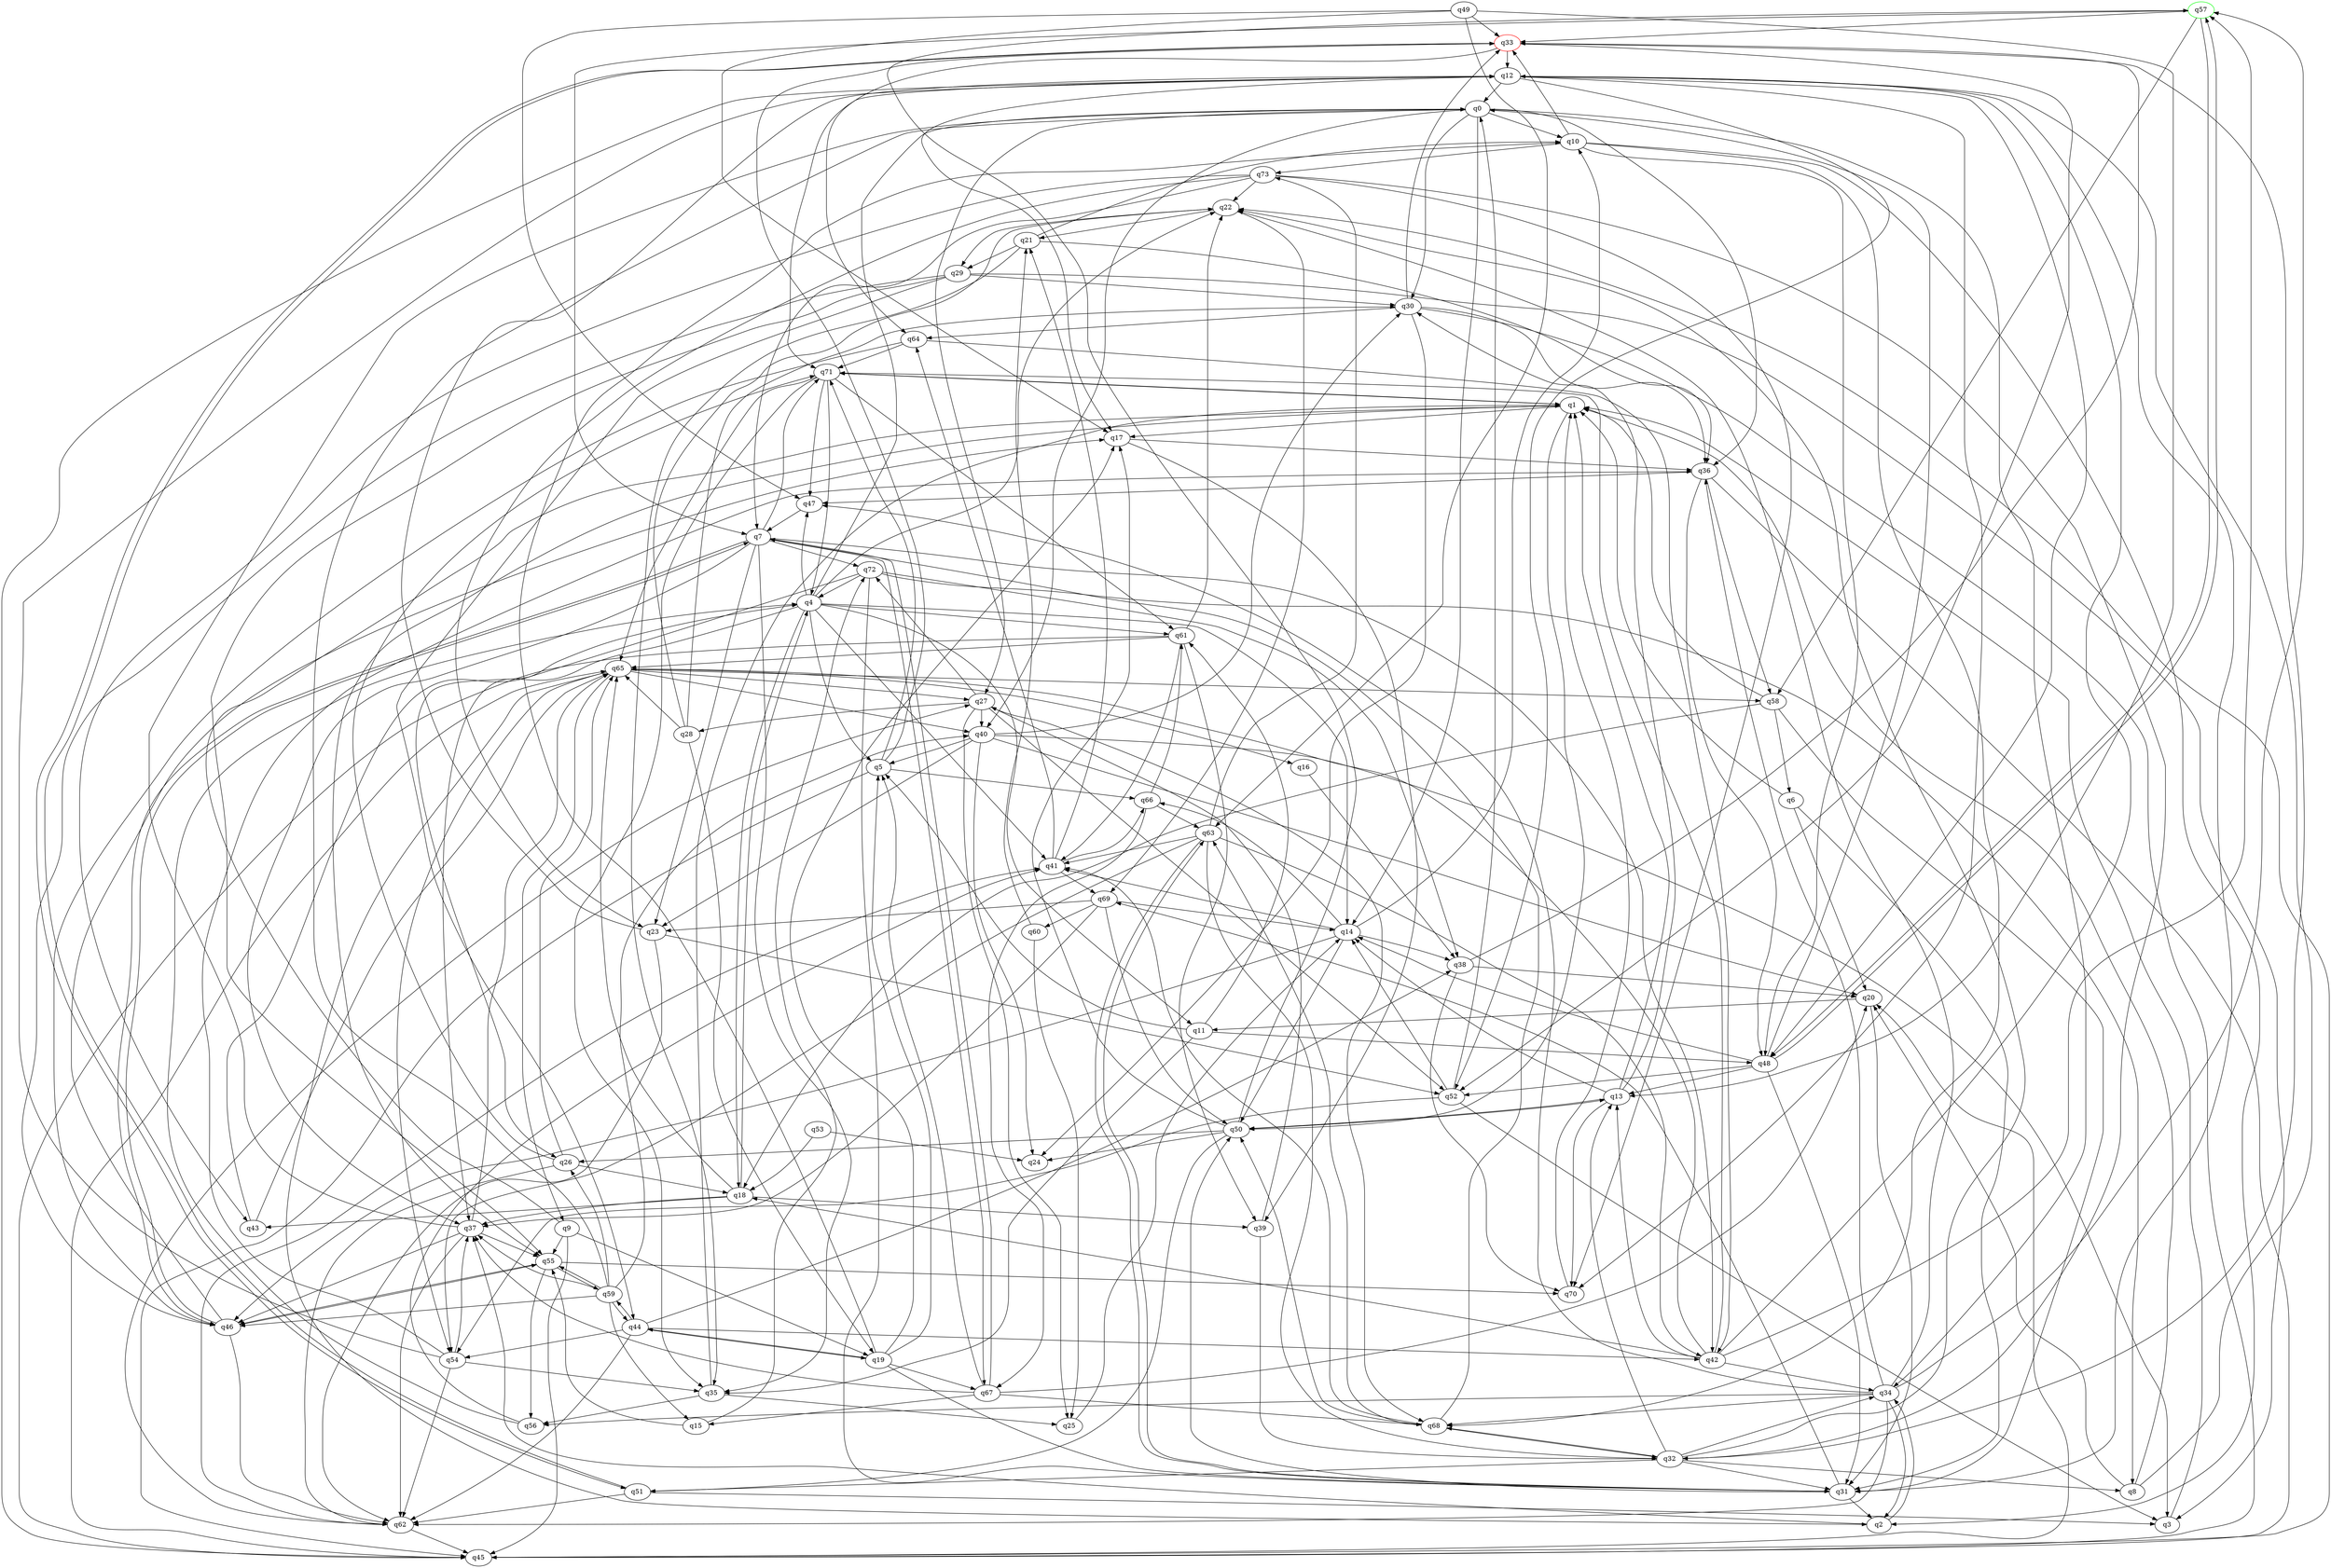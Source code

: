 digraph A{
q57 [initial=1,color=green];
q33 [final=1,color=red];
q0 -> q10;
q0 -> q14;
q0 -> q27;
q0 -> q30;
q0 -> q34;
q0 -> q36;
q0 -> q40;
q1 -> q17;
q1 -> q50;
q1 -> q55;
q1 -> q71;
q2 -> q34;
q2 -> q37;
q3 -> q1;
q4 -> q0;
q4 -> q5;
q4 -> q11;
q4 -> q14;
q4 -> q18;
q4 -> q22;
q4 -> q37;
q4 -> q41;
q4 -> q47;
q4 -> q61;
q5 -> q33;
q5 -> q45;
q5 -> q66;
q5 -> q71;
q6 -> q1;
q6 -> q20;
q6 -> q31;
q7 -> q23;
q7 -> q35;
q7 -> q37;
q7 -> q42;
q7 -> q46;
q7 -> q67;
q7 -> q71;
q7 -> q72;
q8 -> q1;
q8 -> q12;
q8 -> q20;
q9 -> q1;
q9 -> q19;
q9 -> q45;
q9 -> q55;
q10 -> q2;
q10 -> q33;
q10 -> q48;
q10 -> q68;
q10 -> q73;
q11 -> q5;
q11 -> q35;
q11 -> q48;
q11 -> q61;
q12 -> q0;
q12 -> q17;
q12 -> q31;
q12 -> q48;
q12 -> q52;
q12 -> q70;
q12 -> q71;
q13 -> q1;
q13 -> q14;
q13 -> q30;
q13 -> q50;
q13 -> q70;
q14 -> q10;
q14 -> q38;
q14 -> q41;
q14 -> q46;
q14 -> q50;
q14 -> q66;
q15 -> q55;
q15 -> q72;
q16 -> q38;
q17 -> q36;
q17 -> q39;
q18 -> q4;
q18 -> q37;
q18 -> q39;
q18 -> q43;
q18 -> q65;
q19 -> q5;
q19 -> q10;
q19 -> q17;
q19 -> q31;
q19 -> q44;
q19 -> q67;
q20 -> q11;
q20 -> q31;
q21 -> q10;
q21 -> q29;
q21 -> q35;
q21 -> q36;
q22 -> q21;
q22 -> q29;
q22 -> q69;
q23 -> q12;
q23 -> q52;
q23 -> q62;
q25 -> q14;
q26 -> q18;
q26 -> q62;
q26 -> q65;
q26 -> q71;
q27 -> q25;
q27 -> q28;
q27 -> q40;
q27 -> q52;
q27 -> q68;
q27 -> q72;
q28 -> q19;
q28 -> q22;
q28 -> q30;
q28 -> q65;
q29 -> q3;
q29 -> q30;
q29 -> q44;
q29 -> q46;
q29 -> q55;
q30 -> q24;
q30 -> q33;
q30 -> q36;
q30 -> q45;
q30 -> q64;
q31 -> q2;
q31 -> q50;
q31 -> q63;
q31 -> q69;
q32 -> q8;
q32 -> q13;
q32 -> q22;
q32 -> q31;
q32 -> q34;
q32 -> q51;
q32 -> q68;
q33 -> q12;
q33 -> q32;
q33 -> q51;
q33 -> q52;
q33 -> q64;
q34 -> q2;
q34 -> q22;
q34 -> q36;
q34 -> q47;
q34 -> q56;
q34 -> q57;
q34 -> q62;
q34 -> q68;
q35 -> q1;
q35 -> q25;
q35 -> q56;
q36 -> q45;
q36 -> q47;
q36 -> q48;
q36 -> q58;
q37 -> q0;
q37 -> q46;
q37 -> q55;
q37 -> q62;
q37 -> q65;
q38 -> q20;
q38 -> q33;
q38 -> q70;
q39 -> q27;
q39 -> q32;
q40 -> q3;
q40 -> q5;
q40 -> q20;
q40 -> q23;
q40 -> q24;
q40 -> q30;
q41 -> q21;
q41 -> q64;
q41 -> q66;
q41 -> q69;
q42 -> q12;
q42 -> q13;
q42 -> q18;
q42 -> q34;
q42 -> q57;
q42 -> q65;
q42 -> q71;
q43 -> q4;
q43 -> q65;
q44 -> q19;
q44 -> q38;
q44 -> q42;
q44 -> q54;
q44 -> q59;
q44 -> q62;
q45 -> q12;
q45 -> q20;
q45 -> q22;
q45 -> q65;
q46 -> q7;
q46 -> q17;
q46 -> q55;
q46 -> q62;
q47 -> q7;
q48 -> q0;
q48 -> q13;
q48 -> q14;
q48 -> q31;
q48 -> q52;
q48 -> q57;
q49 -> q13;
q49 -> q17;
q49 -> q33;
q49 -> q47;
q49 -> q63;
q50 -> q13;
q50 -> q17;
q50 -> q24;
q50 -> q26;
q50 -> q51;
q50 -> q57;
q51 -> q3;
q51 -> q33;
q51 -> q62;
q52 -> q0;
q52 -> q3;
q52 -> q14;
q52 -> q54;
q53 -> q18;
q53 -> q24;
q54 -> q12;
q54 -> q35;
q54 -> q36;
q54 -> q37;
q54 -> q62;
q55 -> q46;
q55 -> q56;
q55 -> q59;
q55 -> q70;
q56 -> q4;
q56 -> q41;
q57 -> q7;
q57 -> q33;
q57 -> q48;
q57 -> q58;
q58 -> q1;
q58 -> q6;
q58 -> q18;
q58 -> q31;
q59 -> q0;
q59 -> q15;
q59 -> q26;
q59 -> q37;
q59 -> q40;
q59 -> q44;
q59 -> q46;
q59 -> q55;
q60 -> q21;
q60 -> q25;
q61 -> q22;
q61 -> q39;
q61 -> q41;
q61 -> q45;
q61 -> q65;
q62 -> q27;
q62 -> q41;
q62 -> q45;
q63 -> q31;
q63 -> q32;
q63 -> q41;
q63 -> q42;
q63 -> q54;
q63 -> q73;
q64 -> q42;
q64 -> q46;
q64 -> q71;
q65 -> q2;
q65 -> q9;
q65 -> q16;
q65 -> q27;
q65 -> q40;
q65 -> q54;
q65 -> q58;
q66 -> q61;
q66 -> q63;
q66 -> q67;
q67 -> q5;
q67 -> q7;
q67 -> q15;
q67 -> q20;
q67 -> q37;
q67 -> q68;
q68 -> q7;
q68 -> q32;
q68 -> q41;
q68 -> q50;
q68 -> q63;
q69 -> q14;
q69 -> q23;
q69 -> q37;
q69 -> q50;
q69 -> q60;
q70 -> q1;
q71 -> q1;
q71 -> q4;
q71 -> q35;
q71 -> q47;
q71 -> q61;
q71 -> q65;
q72 -> q4;
q72 -> q8;
q72 -> q26;
q72 -> q31;
q72 -> q38;
q73 -> q7;
q73 -> q22;
q73 -> q23;
q73 -> q32;
q73 -> q43;
q73 -> q70;
}